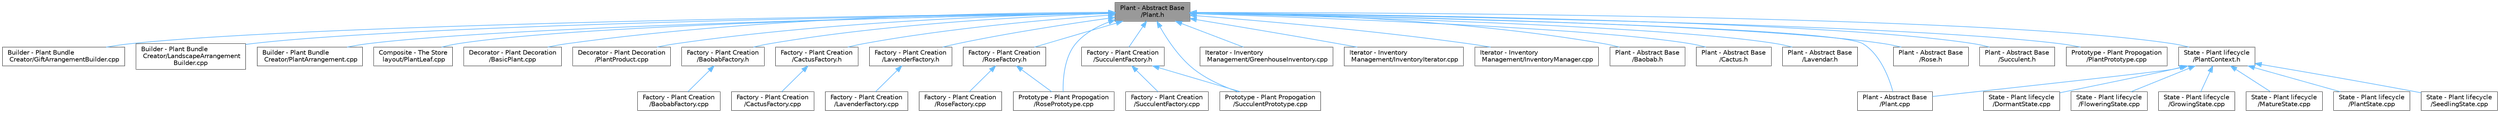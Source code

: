 digraph "Plant - Abstract Base/Plant.h"
{
 // INTERACTIVE_SVG=YES
 // LATEX_PDF_SIZE
  bgcolor="transparent";
  edge [fontname=Helvetica,fontsize=10,labelfontname=Helvetica,labelfontsize=10];
  node [fontname=Helvetica,fontsize=10,shape=box,height=0.2,width=0.4];
  Node1 [id="Node000001",label="Plant - Abstract Base\l/Plant.h",height=0.2,width=0.4,color="gray40", fillcolor="grey60", style="filled", fontcolor="black",tooltip="Header file for the Plant abstract base class."];
  Node1 -> Node2 [id="edge1_Node000001_Node000002",dir="back",color="steelblue1",style="solid",tooltip=" "];
  Node2 [id="Node000002",label="Builder - Plant Bundle\l Creator/GiftArrangementBuilder.cpp",height=0.2,width=0.4,color="grey40", fillcolor="white", style="filled",URL="$_gift_arrangement_builder_8cpp.html",tooltip=" "];
  Node1 -> Node3 [id="edge2_Node000001_Node000003",dir="back",color="steelblue1",style="solid",tooltip=" "];
  Node3 [id="Node000003",label="Builder - Plant Bundle\l Creator/LandscapeArrangement\lBuilder.cpp",height=0.2,width=0.4,color="grey40", fillcolor="white", style="filled",URL="$_landscape_arrangement_builder_8cpp.html",tooltip=" "];
  Node1 -> Node4 [id="edge3_Node000001_Node000004",dir="back",color="steelblue1",style="solid",tooltip=" "];
  Node4 [id="Node000004",label="Builder - Plant Bundle\l Creator/PlantArrangement.cpp",height=0.2,width=0.4,color="grey40", fillcolor="white", style="filled",URL="$_plant_arrangement_8cpp.html",tooltip=" "];
  Node1 -> Node5 [id="edge4_Node000001_Node000005",dir="back",color="steelblue1",style="solid",tooltip=" "];
  Node5 [id="Node000005",label="Composite - The Store\l layout/PlantLeaf.cpp",height=0.2,width=0.4,color="grey40", fillcolor="white", style="filled",URL="$_plant_leaf_8cpp.html",tooltip=" "];
  Node1 -> Node6 [id="edge5_Node000001_Node000006",dir="back",color="steelblue1",style="solid",tooltip=" "];
  Node6 [id="Node000006",label="Decorator - Plant Decoration\l/BasicPlant.cpp",height=0.2,width=0.4,color="grey40", fillcolor="white", style="filled",URL="$_basic_plant_8cpp.html",tooltip=" "];
  Node1 -> Node7 [id="edge6_Node000001_Node000007",dir="back",color="steelblue1",style="solid",tooltip=" "];
  Node7 [id="Node000007",label="Decorator - Plant Decoration\l/PlantProduct.cpp",height=0.2,width=0.4,color="grey40", fillcolor="white", style="filled",URL="$_plant_product_8cpp.html",tooltip=" "];
  Node1 -> Node8 [id="edge7_Node000001_Node000008",dir="back",color="steelblue1",style="solid",tooltip=" "];
  Node8 [id="Node000008",label="Factory - Plant Creation\l/BaobabFactory.h",height=0.2,width=0.4,color="grey40", fillcolor="white", style="filled",URL="$_baobab_factory_8h.html",tooltip="Concrete factory for creating baobab trees."];
  Node8 -> Node9 [id="edge8_Node000008_Node000009",dir="back",color="steelblue1",style="solid",tooltip=" "];
  Node9 [id="Node000009",label="Factory - Plant Creation\l/BaobabFactory.cpp",height=0.2,width=0.4,color="grey40", fillcolor="white", style="filled",URL="$_baobab_factory_8cpp.html",tooltip=" "];
  Node1 -> Node10 [id="edge9_Node000001_Node000010",dir="back",color="steelblue1",style="solid",tooltip=" "];
  Node10 [id="Node000010",label="Factory - Plant Creation\l/CactusFactory.h",height=0.2,width=0.4,color="grey40", fillcolor="white", style="filled",URL="$_cactus_factory_8h.html",tooltip="Concrete factory for creating cactus plants."];
  Node10 -> Node11 [id="edge10_Node000010_Node000011",dir="back",color="steelblue1",style="solid",tooltip=" "];
  Node11 [id="Node000011",label="Factory - Plant Creation\l/CactusFactory.cpp",height=0.2,width=0.4,color="grey40", fillcolor="white", style="filled",URL="$_cactus_factory_8cpp.html",tooltip=" "];
  Node1 -> Node12 [id="edge11_Node000001_Node000012",dir="back",color="steelblue1",style="solid",tooltip=" "];
  Node12 [id="Node000012",label="Factory - Plant Creation\l/LavenderFactory.h",height=0.2,width=0.4,color="grey40", fillcolor="white", style="filled",URL="$_lavender_factory_8h.html",tooltip="Concrete factory for creating lavender plants."];
  Node12 -> Node13 [id="edge12_Node000012_Node000013",dir="back",color="steelblue1",style="solid",tooltip=" "];
  Node13 [id="Node000013",label="Factory - Plant Creation\l/LavenderFactory.cpp",height=0.2,width=0.4,color="grey40", fillcolor="white", style="filled",URL="$_lavender_factory_8cpp.html",tooltip=" "];
  Node1 -> Node14 [id="edge13_Node000001_Node000014",dir="back",color="steelblue1",style="solid",tooltip=" "];
  Node14 [id="Node000014",label="Factory - Plant Creation\l/RoseFactory.h",height=0.2,width=0.4,color="grey40", fillcolor="white", style="filled",URL="$_rose_factory_8h.html",tooltip="Concrete factory for creating rose plants."];
  Node14 -> Node15 [id="edge14_Node000014_Node000015",dir="back",color="steelblue1",style="solid",tooltip=" "];
  Node15 [id="Node000015",label="Factory - Plant Creation\l/RoseFactory.cpp",height=0.2,width=0.4,color="grey40", fillcolor="white", style="filled",URL="$_rose_factory_8cpp.html",tooltip=" "];
  Node14 -> Node16 [id="edge15_Node000014_Node000016",dir="back",color="steelblue1",style="solid",tooltip=" "];
  Node16 [id="Node000016",label="Prototype - Plant Propogation\l/RosePrototype.cpp",height=0.2,width=0.4,color="grey40", fillcolor="white", style="filled",URL="$_rose_prototype_8cpp.html",tooltip=" "];
  Node1 -> Node17 [id="edge16_Node000001_Node000017",dir="back",color="steelblue1",style="solid",tooltip=" "];
  Node17 [id="Node000017",label="Factory - Plant Creation\l/SucculentFactory.h",height=0.2,width=0.4,color="grey40", fillcolor="white", style="filled",URL="$_succulent_factory_8h.html",tooltip="Concrete factory for creating succulent plants."];
  Node17 -> Node18 [id="edge17_Node000017_Node000018",dir="back",color="steelblue1",style="solid",tooltip=" "];
  Node18 [id="Node000018",label="Factory - Plant Creation\l/SucculentFactory.cpp",height=0.2,width=0.4,color="grey40", fillcolor="white", style="filled",URL="$_succulent_factory_8cpp.html",tooltip=" "];
  Node17 -> Node19 [id="edge18_Node000017_Node000019",dir="back",color="steelblue1",style="solid",tooltip=" "];
  Node19 [id="Node000019",label="Prototype - Plant Propogation\l/SucculentPrototype.cpp",height=0.2,width=0.4,color="grey40", fillcolor="white", style="filled",URL="$_succulent_prototype_8cpp.html",tooltip=" "];
  Node1 -> Node20 [id="edge19_Node000001_Node000020",dir="back",color="steelblue1",style="solid",tooltip=" "];
  Node20 [id="Node000020",label="Iterator - Inventory\l Management/GreenhouseInventory.cpp",height=0.2,width=0.4,color="grey40", fillcolor="white", style="filled",URL="$_greenhouse_inventory_8cpp.html",tooltip=" "];
  Node1 -> Node21 [id="edge20_Node000001_Node000021",dir="back",color="steelblue1",style="solid",tooltip=" "];
  Node21 [id="Node000021",label="Iterator - Inventory\l Management/InventoryIterator.cpp",height=0.2,width=0.4,color="grey40", fillcolor="white", style="filled",URL="$_inventory_iterator_8cpp.html",tooltip=" "];
  Node1 -> Node22 [id="edge21_Node000001_Node000022",dir="back",color="steelblue1",style="solid",tooltip=" "];
  Node22 [id="Node000022",label="Iterator - Inventory\l Management/InventoryManager.cpp",height=0.2,width=0.4,color="grey40", fillcolor="white", style="filled",URL="$_inventory_manager_8cpp.html",tooltip=" "];
  Node1 -> Node23 [id="edge22_Node000001_Node000023",dir="back",color="steelblue1",style="solid",tooltip=" "];
  Node23 [id="Node000023",label="Plant - Abstract Base\l/Baobab.h",height=0.2,width=0.4,color="grey40", fillcolor="white", style="filled",URL="$_baobab_8h.html",tooltip="Header file for the Baobab concrete plant class."];
  Node1 -> Node24 [id="edge23_Node000001_Node000024",dir="back",color="steelblue1",style="solid",tooltip=" "];
  Node24 [id="Node000024",label="Plant - Abstract Base\l/Cactus.h",height=0.2,width=0.4,color="grey40", fillcolor="white", style="filled",URL="$_cactus_8h.html",tooltip="Header file for the Cactus concrete plant class."];
  Node1 -> Node25 [id="edge24_Node000001_Node000025",dir="back",color="steelblue1",style="solid",tooltip=" "];
  Node25 [id="Node000025",label="Plant - Abstract Base\l/Lavendar.h",height=0.2,width=0.4,color="grey40", fillcolor="white", style="filled",URL="$_lavendar_8h.html",tooltip="Header file for the Lavender concrete plant class."];
  Node1 -> Node26 [id="edge25_Node000001_Node000026",dir="back",color="steelblue1",style="solid",tooltip=" "];
  Node26 [id="Node000026",label="Plant - Abstract Base\l/Plant.cpp",height=0.2,width=0.4,color="grey40", fillcolor="white", style="filled",URL="$_plant_8cpp.html",tooltip=" "];
  Node1 -> Node27 [id="edge26_Node000001_Node000027",dir="back",color="steelblue1",style="solid",tooltip=" "];
  Node27 [id="Node000027",label="Plant - Abstract Base\l/Rose.h",height=0.2,width=0.4,color="grey40", fillcolor="white", style="filled",URL="$_rose_8h.html",tooltip="Header file for the Rose concrete plant class."];
  Node1 -> Node28 [id="edge27_Node000001_Node000028",dir="back",color="steelblue1",style="solid",tooltip=" "];
  Node28 [id="Node000028",label="Plant - Abstract Base\l/Succulent.h",height=0.2,width=0.4,color="grey40", fillcolor="white", style="filled",URL="$_succulent_8h.html",tooltip="Header file for the Succulent concrete plant class."];
  Node1 -> Node29 [id="edge28_Node000001_Node000029",dir="back",color="steelblue1",style="solid",tooltip=" "];
  Node29 [id="Node000029",label="Prototype - Plant Propogation\l/PlantPrototype.cpp",height=0.2,width=0.4,color="grey40", fillcolor="white", style="filled",URL="$_plant_prototype_8cpp.html",tooltip=" "];
  Node1 -> Node16 [id="edge29_Node000001_Node000016",dir="back",color="steelblue1",style="solid",tooltip=" "];
  Node1 -> Node19 [id="edge30_Node000001_Node000019",dir="back",color="steelblue1",style="solid",tooltip=" "];
  Node1 -> Node30 [id="edge31_Node000001_Node000030",dir="back",color="steelblue1",style="solid",tooltip=" "];
  Node30 [id="Node000030",label="State - Plant lifecycle\l/PlantContext.h",height=0.2,width=0.4,color="grey40", fillcolor="white", style="filled",URL="$_plant_context_8h.html",tooltip="Context class for the State design pattern managing plant lifecycle states."];
  Node30 -> Node26 [id="edge32_Node000030_Node000026",dir="back",color="steelblue1",style="solid",tooltip=" "];
  Node30 -> Node31 [id="edge33_Node000030_Node000031",dir="back",color="steelblue1",style="solid",tooltip=" "];
  Node31 [id="Node000031",label="State - Plant lifecycle\l/DormantState.cpp",height=0.2,width=0.4,color="grey40", fillcolor="white", style="filled",URL="$_dormant_state_8cpp.html",tooltip=" "];
  Node30 -> Node32 [id="edge34_Node000030_Node000032",dir="back",color="steelblue1",style="solid",tooltip=" "];
  Node32 [id="Node000032",label="State - Plant lifecycle\l/FloweringState.cpp",height=0.2,width=0.4,color="grey40", fillcolor="white", style="filled",URL="$_flowering_state_8cpp.html",tooltip=" "];
  Node30 -> Node33 [id="edge35_Node000030_Node000033",dir="back",color="steelblue1",style="solid",tooltip=" "];
  Node33 [id="Node000033",label="State - Plant lifecycle\l/GrowingState.cpp",height=0.2,width=0.4,color="grey40", fillcolor="white", style="filled",URL="$_growing_state_8cpp.html",tooltip=" "];
  Node30 -> Node34 [id="edge36_Node000030_Node000034",dir="back",color="steelblue1",style="solid",tooltip=" "];
  Node34 [id="Node000034",label="State - Plant lifecycle\l/MatureState.cpp",height=0.2,width=0.4,color="grey40", fillcolor="white", style="filled",URL="$_mature_state_8cpp.html",tooltip=" "];
  Node30 -> Node35 [id="edge37_Node000030_Node000035",dir="back",color="steelblue1",style="solid",tooltip=" "];
  Node35 [id="Node000035",label="State - Plant lifecycle\l/PlantState.cpp",height=0.2,width=0.4,color="grey40", fillcolor="white", style="filled",URL="$_plant_state_8cpp.html",tooltip=" "];
  Node30 -> Node36 [id="edge38_Node000030_Node000036",dir="back",color="steelblue1",style="solid",tooltip=" "];
  Node36 [id="Node000036",label="State - Plant lifecycle\l/SeedlingState.cpp",height=0.2,width=0.4,color="grey40", fillcolor="white", style="filled",URL="$_seedling_state_8cpp.html",tooltip=" "];
}
